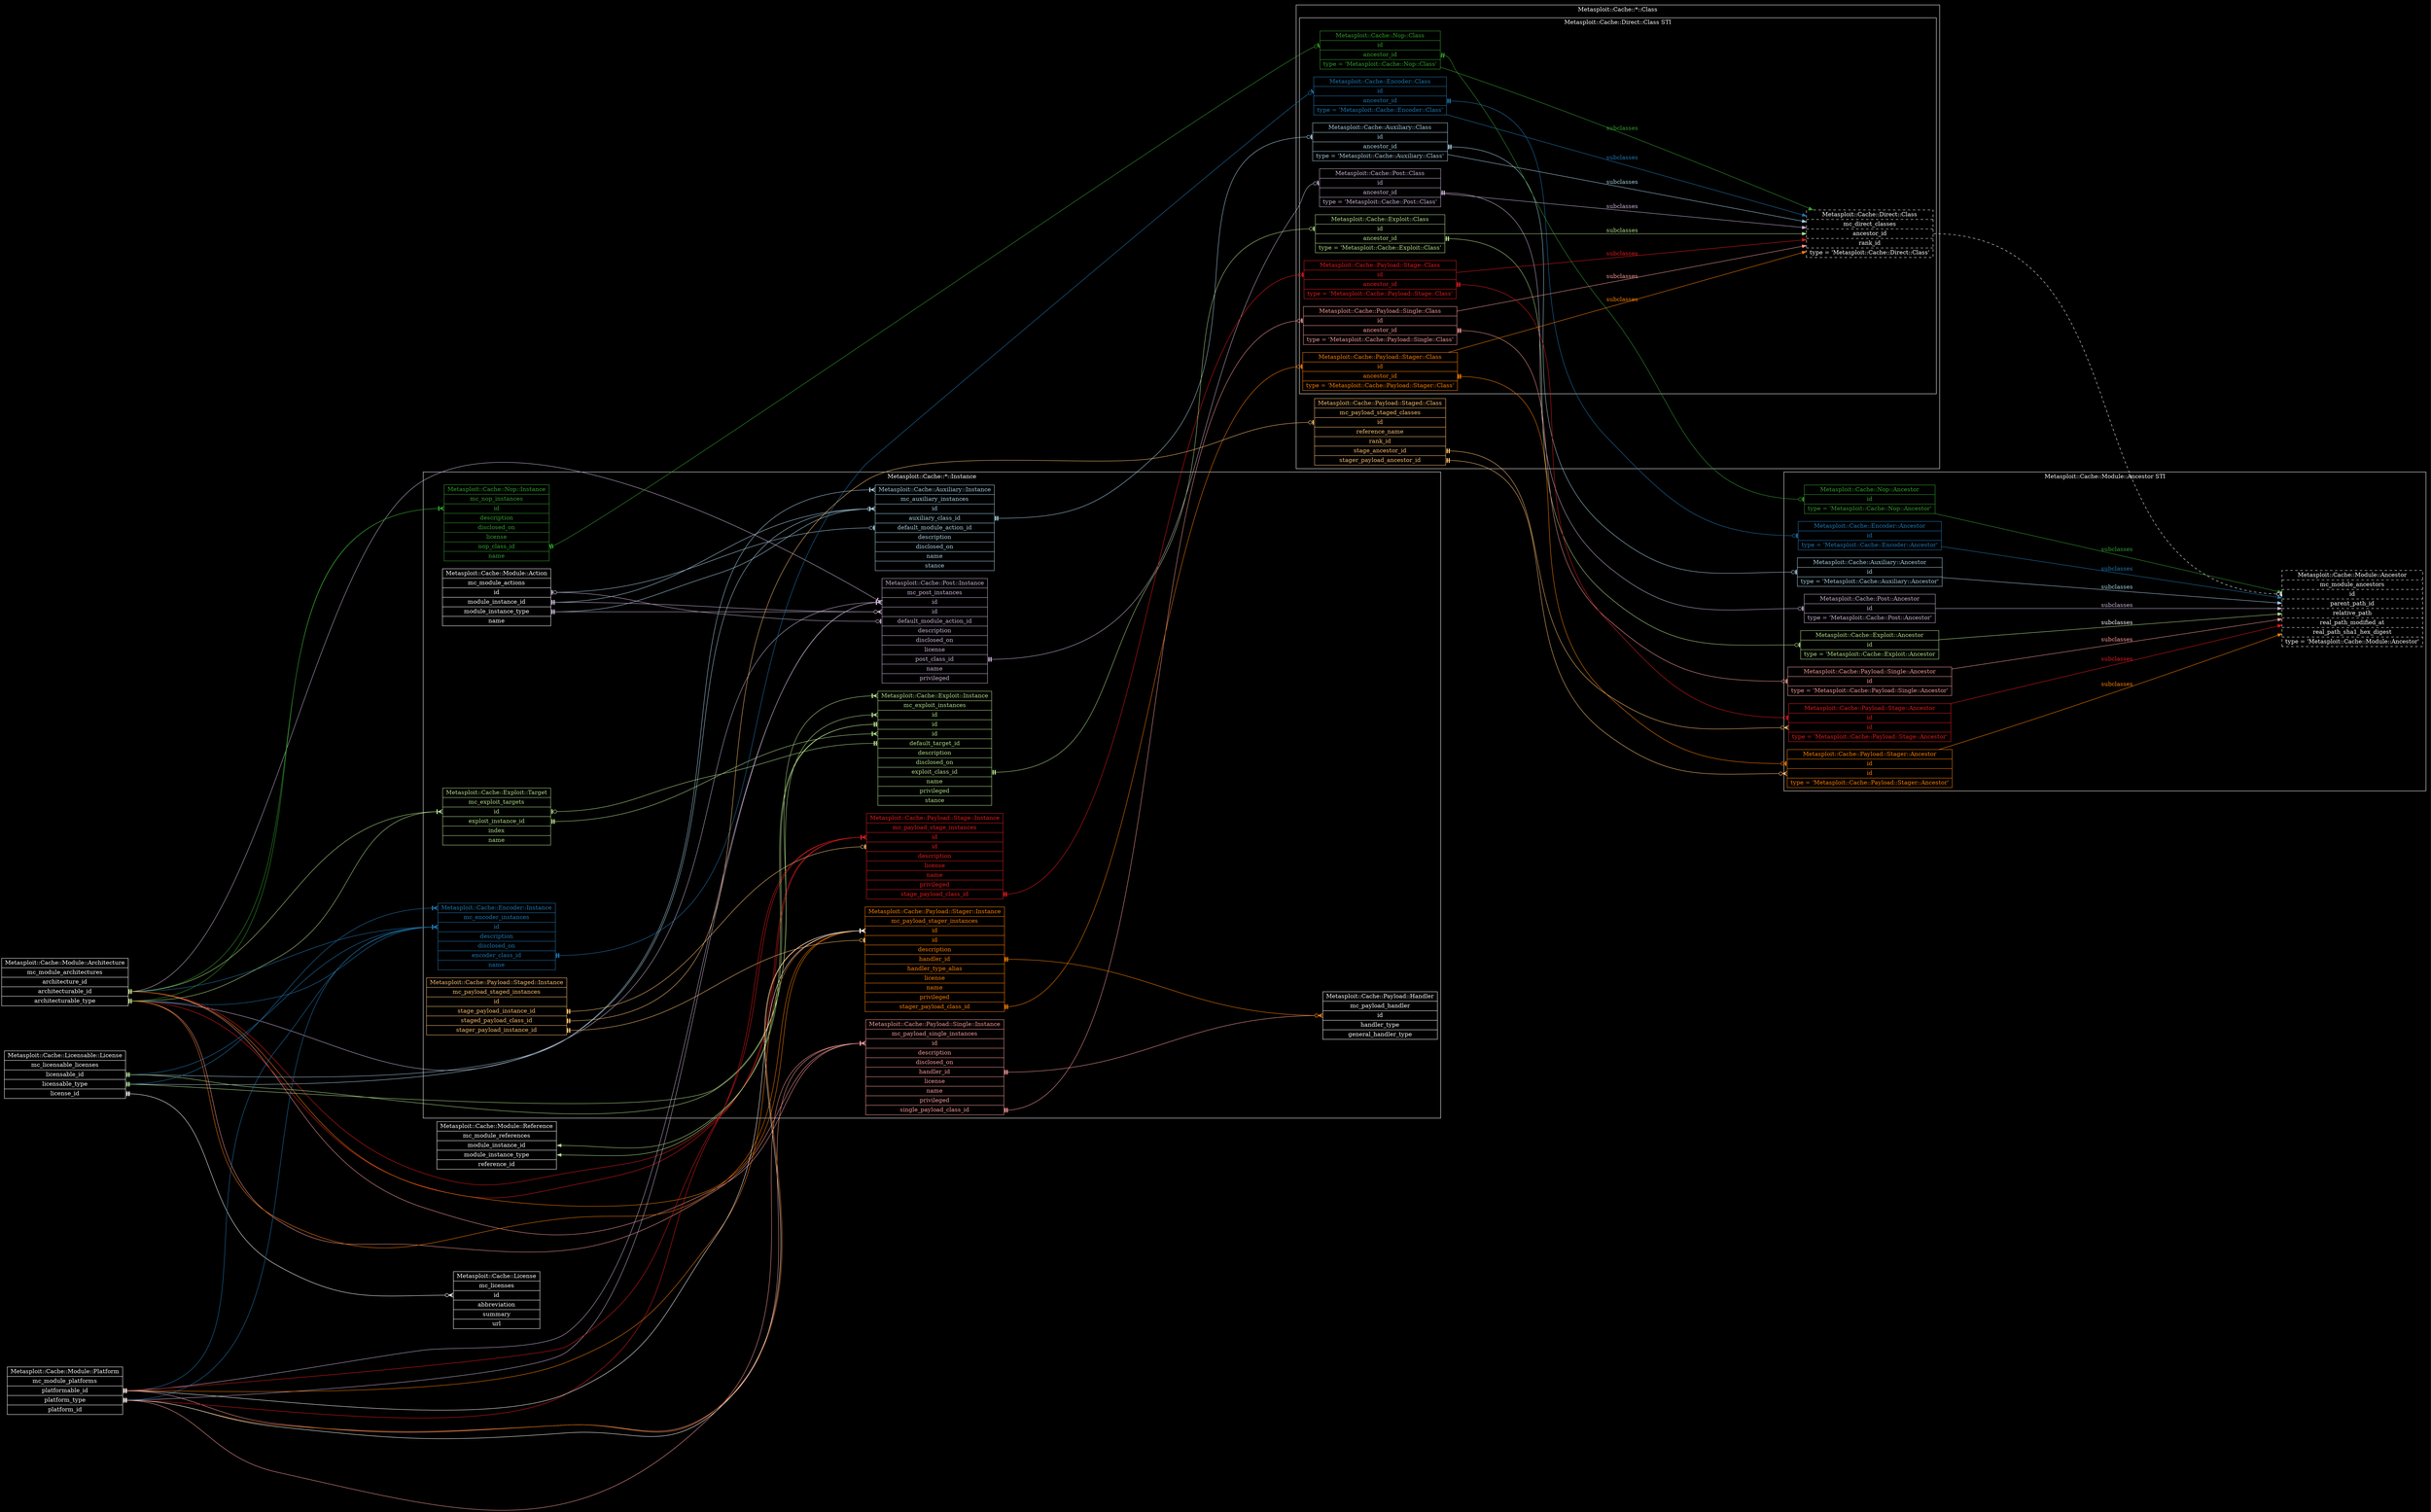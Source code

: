 digraph "metasploit-cache" {
  graph [
    bgcolor = "black"
    rankdir = "LR"
    ranksep = "10"
  ]
  node [
    color = "white"
    fontcolor = "white"
    shape = "record"
  ]
  edge [
    color = "white"
    fontcolor = "white"
  ]

  "Metasploit::Cache::Module::Action" [
    label = "Metasploit::Cache::Module::Action | mc_module_actions | <id>id | <module_instance_id>module_instance_id | <module_instance_type>module_instance_type | name"
  ]

  "Metasploit::Cache::Module::Action":module_instance_id, "Metasploit::Cache::Module::Action":module_instance_type -> "Metasploit::Cache::Auxiliary::Instance":id [
    arrowhead = "crowodot"
    arrowtail = "teetee"
    color = "/paired9/1"
    dir = "both"
  ]

  "Metasploit::Cache::Module::Action":module_instance_id, "Metasploit::Cache::Module::Action":module_instance_type -> "Metasploit::Cache::Post::Instance":id_for_action [
    arrowhead = "crowodot"
    arrowtail = "teetee"
    color = "/paired9/9"
    dir = "both"
  ]

  "Metasploit::Cache::Module::Architecture" [
    label = "Metasploit::Cache::Module::Architecture | mc_module_architectures | <architecture_id>architecture_id | <architecturable_id>architecturable_id | <architecturable_type>architecturable_type"
  ]

  "Metasploit::Cache::Module::Architecture":architecturable_id, "Metasploit::Cache::Module::Architecture":architecturable_type -> "Metasploit::Cache::Encoder::Instance":id [
    arrowhead = "crowtee"
    arrowtail = "teetee"
    color = "/paired9/2"
    dir = "both"
  ]

  "Metasploit::Cache::Module::Architecture":architecturable_id, "Metasploit::Cache::Module::Architecture":architecturable_type -> "Metasploit::Cache::Nop::Instance":id [
    arrowhead = "crowtee"
    arrowtail = "teetee"
    color = "/paired9/4"
    dir = "both"
  ]

  "Metasploit::Cache::Module::Architecture":architecturable_id, "Metasploit::Cache::Module::Architecture":architecturable_type -> "Metasploit::Cache::Payload::Single::Instance":id [
    arrowhead = "crowtee"
    arrowtail = "teetee"
    color = "/paired9/5"
    dir = "both"
  ]

  "Metasploit::Cache::Module::Architecture":architecturable_id, "Metasploit::Cache::Module::Architecture":architecturable_type -> "Metasploit::Cache::Payload::Stage::Instance":id [
    arrowhead = "crowtee"
    arrowtail = "teetee"
    color = "/paired9/6"
    dir = "both"
  ]

  "Metasploit::Cache::Module::Architecture":architecturable_id, "Metasploit::Cache::Module::Architecture":architecturable_type -> "Metasploit::Cache::Payload::Stager::Instance":id [
    arrowhead = "crowtee"
    arrowtail = "teetee"
    color = "/paired9/8"
    dir = "both"
  ]

  "Metasploit::Cache::Module::Architecture":architecturable_id, "Metasploit::Cache::Module::Architecture":architecturable_type -> "Metasploit::Cache::Post::Instance":id [
    arrowhead = "crowtee"
    arrowtail = "teetee"
    color = "/paired9/9"
    dir = "both"
  ]

  "Metasploit::Cache::Module::Architecture":architecturable_id, "Metasploit::Cache::Module::Architecture":architecturable_type -> "Metasploit::Cache::Exploit::Target":id [
    arrowhead = "crowtee"
    arrowtail = "teetee"
    color = "/paired9/3"
    dir = "both"
  ]

  "Metasploit::Cache::License" [
    label = "Metasploit::Cache::License | mc_licenses | <id>id | abbreviation | summary | url"
  ]

  "Metasploit::Cache::Licensable::License" [
    label = "Metasploit::Cache::Licensable::License | mc_licensable_licenses | <licensable_id>licensable_id | <licensable_type>licensable_type | <license_id>license_id"
  ]

  "Metasploit::Cache::Licensable::License":licensable_id -> "Metasploit::Cache::Auxiliary::Instance":id [
    arrowhead = "crowtee"
    arrowtail = "teetee"
    color = "/paired9/1"
    dir = "both"
  ]

  "Metasploit::Cache::Licensable::License":licensable_type -> "Metasploit::Cache::Auxiliary::Instance":type [
    arrowhead = "crowtee"
    arrowtail = "teetee"
    color = "/paired9/1"
    dir = "both"
  ]

  "Metasploit::Cache::Licensable::License":licensable_id -> "Metasploit::Cache::Encoder::Instance":id [
    arrowhead = "crowtee"
    arrowtail = "teetee"
    color = "/paired9/2"
    dir = "both"
  ]

  "Metasploit::Cache::Licensable::License":licensable_type -> "Metasploit::Cache::Encoder::Instance":type [
    arrowhead = "crowtee"
    arrowtail = "teetee"
    color = "/paired9/2"
    dir = "both"
  ]

  "Metasploit::Cache::Licensable::License":licensable_id -> "Metasploit::Cache::Exploit::Instance":id_for_licensable_id [
    arrowhead = "crowtee"
    arrowtail = "teetee"
    color = "/paired9/3"
    dir = "both"
  ]

  "Metasploit::Cache::Licensable::License":licensable_type -> "Metasploit::Cache::Exploit::Instance":type [
    arrowhead = "crowtee"
    arrowtail = "teetee"
    color = "/paired9/3"
    dir = "both"
  ]

  "Metasploit::Cache::Licensable::License":license_id -> "Metasploit::Cache::License":id [
    arrowhead = "crowodot"
    arrowtail = "teetee"
    dir = "both"
  ]

  "Metasploit::Cache::Payload::Handler" [
    label = "Metasploit::Cache::Payload::Handler | mc_payload_handler | <id>id | handler_type | general_handler_type"
  ]

  "Metasploit::Cache::Module::Platform" [
    label = "Metasploit::Cache::Module::Platform | mc_module_platforms | <platformable_id>platformable_id | <platformable_type>platform_type | <platform_id>platform_id"
  ]

  "Metasploit::Cache::Module::Platform":platformable_id, "Metasploit::Cache::Module::Platform":platformable_type -> "Metasploit::Cache::Encoder::Instance":id [
    arrowhead = "crowtee"
    arrowtail = "teetee"
    color = "/paired9/2"
    dir = "both"
  ]

  "Metasploit::Cache::Module::Platform":platformable_id, "Metasploit::Cache::Module::Platform":platformable_type -> "Metasploit::Cache::Payload::Single::Instance":id [
    arrowhead = "crowtee"
    arrowtail = "teetee"
    color = "/paired9/5"
    dir = "both"
  ]

  "Metasploit::Cache::Module::Platform":platformable_id, "Metasploit::Cache::Module::Platform":platformable_type -> "Metasploit::Cache::Payload::Stage::Instance":id [
    arrowhead = "crowtee"
    arrowtail = "teetee"
    color = "/paired9/6"
    dir = "both"
  ]

  "Metasploit::Cache::Module::Platform":platformable_id, "Metasploit::Cache::Module::Platform":platformable_type -> "Metasploit::Cache::Payload::Stager::Instance":id [
    arrowhead = "crowtee"
    arrowtail = "teetee"
    color = "/paired9/8"
    dir = "both"
  ]

  "Metasploit::Cache::Module::Platform":platformable_id, "Metasploit::Cache::Module::Platform":platformable_type -> "Metasploit::Cache::Post::Instance":id [
    arrowhead = "crowtee"
    arrowtail = "teetee"
    color = "/paired9/9"
    dir = "both"
  ]

  "Metasploit::Cache::Module::Platform":platformable_id, "Metasploit::Cache::Module::Platform":platformable_type -> "Metasploit::Cache::Payload::Stager::Instance":id [
    arrowhead = "crowtee"
    arrowtail = "teetee"
    dir = "both"
  ]

  "Metasploit::Cache::Module::Reference" [
    label = "Metasploit::Cache::Module::Reference | mc_module_references | <module_instance_id>module_instance_id | <module_instance_type>module_instance_type | <module_reference_id>reference_id"
  ]
 
  "Metasploit::Cache::Module::Reference":module_instance_id, "Metasploit::Cache::Module::Reference":module_instance_type -> "Metasploit::Cache::Exploit::Instance":id_to_module_instance [
    arrowhead = "crowtee"
    arrowhead = "teetee"
    color = "/paired9/3"
    dir = "both"
  ]

  "Metasploit::Cache::Exploit::Target" [
    color = "/paired9/3"
    fontcolor = "/paired9/3"
    label = "Metasploit::Cache::Exploit::Target | mc_exploit_targets | <id>id | <exploit_instance_id>exploit_instance_id | index | name"
  ]

  "Metasploit::Cache::Exploit::Target":exploit_instance_id -> "Metasploit::Cache::Exploit::Instance":id_to_exploit_instance_id [
    arrowhead = "crowtee"
    arrowtail = "teetee"
    color = "/paired9/3"
    dir = "both"
  ]

  subgraph cluster_mc_module_ancestors {
    color = "white"
    fontcolor = "white"
    label = "Metasploit::Cache::Module::Ancestor STI"

    "Metasploit::Cache::Module::Ancestor" [
      label = "Metasploit::Cache::Module::Ancestor | mc_module_ancestors | <id>id | <parent_path_id>parent_path_id | relative_path | real_path_modified_at | real_path_sha1_hex_digest | type = 'Metasploit::Cache::Module::Ancestor'"
      style = "dashed"
    ]

    "Metasploit::Cache::Auxiliary::Ancestor" [
      fontcolor = "/paired9/1"
      label = "Metasploit::Cache::Auxiliary::Ancestor | <id>id | type = 'Metasploit::Cache::Auxiliary::Ancestor'"
      color = "/paired9/1"
    ]

    "Metasploit::Cache::Auxiliary::Ancestor" -> "Metasploit::Cache::Module::Ancestor" [
      color = "/paired9/1"
      fontcolor = "/paired9/1"
      label = "subclasses"
    ]

    "Metasploit::Cache::Encoder::Ancestor" [
      color = "/paired9/2"
      fontcolor = "/paired9/2"
      label = "Metasploit::Cache::Encoder::Ancestor | <id>id | type = 'Metasploit::Cache::Encoder::Ancestor'"
    ]

    "Metasploit::Cache::Encoder::Ancestor" -> "Metasploit::Cache::Module::Ancestor" [
      color = "/paired9/2"
      fontcolor = "/paired9/2"
      label = "subclasses"
    ]

    "Metasploit::Cache::Exploit::Ancestor" [
      color = "/paired9/3"
      fontcolor = "/paired9/3"
      label = "Metasploit::Cache::Exploit::Ancestor | <id>id | type = 'Metasploit::Cache::Exploit::Ancestor"
    ]

    "Metasploit::Cache::Exploit::Ancestor" -> "Metasploit::Cache::Module::Ancestor" [
      color = "/paired9/3"
      fontcolot = "/paired9/3"
      label = "subclasses"
    ]

    "Metasploit::Cache::Nop::Ancestor" [
      color = "/paired9/4"
      fontcolor = "/paired9/4"
      label = "Metasploit::Cache::Nop::Ancestor | <id>id | type = 'Metasploit::Cache::Nop::Ancestor'"
    ]

    "Metasploit::Cache::Nop::Ancestor" -> "Metasploit::Cache::Module::Ancestor" [
      color = "/paired9/4"
      fontcolor = "/paired9/4"
      label = "subclasses"
    ]

    "Metasploit::Cache::Payload::Single::Ancestor" [
      color = "/paired9/5"
      fontcolor = "/paired9/5"
      label = "Metasploit::Cache::Payload::Single::Ancestor | <id>id | type = 'Metasploit::Cache::Payload::Single::Ancestor'"
    ]

    "Metasploit::Cache::Payload::Single::Ancestor" -> "Metasploit::Cache::Module::Ancestor" [
      color = "/paired9/5"
      fontcolor = "/paired9/5"
      label = "subclasses"
    ]

    "Metasploit::Cache::Payload::Stage::Ancestor" [
      color = "/paired9/6"
      fontcolor = "/paired9/6"
      label = "Metasploit::Cache::Payload::Stage::Ancestor | <id_to_ancestor_id>id | <id_to_stage_payload_ancestor_id>id | type = 'Metasploit::Cache::Payload::Stage::Ancestor'"
    ]

    "Metasploit::Cache::Payload::Stage::Ancestor" -> "Metasploit::Cache::Module::Ancestor" [
      color = "/paired9/6"
      fontcolor = "/paired9/6"
      label = "subclasses"
    ]

    "Metasploit::Cache::Payload::Stager::Ancestor" [
      color = "/paired9/8"
      fontcolor = "/paired9/8"
      label = "Metasploit::Cache::Payload::Stager::Ancestor | <id_to_ancestor_id>id | <id_to_stager_payload_ancestor_id>id | type = 'Metasploit::Cache::Payload::Stager::Ancestor'"
    ]

    "Metasploit::Cache::Payload::Stager::Ancestor" -> "Metasploit::Cache::Module::Ancestor" [
      color = "/paired9/8"
      fontcolor = "/paired9/8"
      label = "subclasses"
    ]

    "Metasploit::Cache::Post::Ancestor" [
      color = "/paired9/9"
      fontcolor = "/paired9/9"
      label = "Metasploit::Cache::Post::Ancestor | <id>id | type = 'Metasploit::Cache::Post::Ancestor'"
    ]

    "Metasploit::Cache::Post::Ancestor" -> "Metasploit::Cache::Module::Ancestor" [
      color = "/paired9/9"
      fontcolor = "/paired9/9"
      label = "subclasses"
    ]
  }

  subgraph cluster_metasploit_cache_class {
    color = "white"
    fontcolor = "white"
    label = "Metasploit::Cache::*::Class"

    subgraph cluster_metasploit_cache_direct_class {
      color = "white"
      fontcolor = "white"

      label = "Metasploit::Cache::Direct::Class STI"

      "Metasploit::Cache::Direct::Class" [
        label = "Metasploit::Cache::Direct::Class | mc_direct_classes | <ancestor_id>ancestor_id | <rank_id>rank_id | type = 'Metasploit::Cache::Direct::Class'"
        style = "dashed"
      ]

      "Metasploit::Cache::Direct::Class":ancestor_id -> "Metasploit::Cache::Module::Ancestor":id [
        arrowhead = "teeodot"
        arrowtail = "teetee"
        style = "dashed"
      ]

      "Metasploit::Cache::Auxiliary::Class" [
        color = "/paired9/1"
        fontcolor = "/paired9/1"
        label = "Metasploit::Cache::Auxiliary::Class | <id>id | <ancestor_id>ancestor_id | type = 'Metasploit::Cache::Auxiliary::Class'"
      ]

      "Metasploit::Cache::Auxiliary::Class" -> "Metasploit::Cache::Direct::Class" [
        color = "/paired9/1"
        fontcolor = "/paired9/1"
        label = "subclasses"
      ]

      "Metasploit::Cache::Auxiliary::Class":ancestor_id -> "Metasploit::Cache::Auxiliary::Ancestor":id [
        arrowhead = "teeodot"
        arrowtail = "teetee"
        color = "/paired9/1"
        dir = "both"
      ]

      "Metasploit::Cache::Encoder::Class" [
        color = "/paired9/2"
        fontcolor = "/paired9/2"
        label = "Metasploit::Cache::Encoder::Class | <id>id | <ancestor_id>ancestor_id | type = 'Metasploit::Cache::Encoder::Class'"
      ]

      "Metasploit::Cache::Encoder::Class" -> "Metasploit::Cache::Direct::Class" [
        color = "/paired9/2"
        fontcolor = "/paired9/2"
        label = "subclasses"
      ]

      "Metasploit::Cache::Encoder::Class":ancestor_id -> "Metasploit::Cache::Encoder::Ancestor":id [
        arrowhead = "teeodot"
        arrowtail = "teetee"
        color = "/paired9/2"
        dir = "both"
      ]

      "Metasploit::Cache::Exploit::Class" [
        color = "/paired9/3"
        fontcolor = "/paired9/3"
        label = "Metasploit::Cache::Exploit::Class | <id>id | <ancestor_id>ancestor_id | type = 'Metasploit::Cache::Exploit::Class'"
      ]

      "Metasploit::Cache::Exploit::Class" -> "Metasploit::Cache::Direct::Class" [
        color = "/paired9/3"
        fontcolor = "/paired9/3"
        label = "subclasses"
      ]

      "Metasploit::Cache::Exploit::Class":ancestor_id -> "Metasploit::Cache::Exploit::Ancestor":id [
        arrowhead = "teeodot"
        arrowtail = "teetee"
        color = "/paired9/3"
        dir = "both"
      ]

      "Metasploit::Cache::Nop::Class" [
        color = "/paired9/4"
        fontcolor = "/paired9/4"
        label = "Metasploit::Cache::Nop::Class | <id>id | <ancestor_id>ancestor_id | type = 'Metasploit::Cache::Nop::Class'"
      ]

      "Metasploit::Cache::Nop::Class" -> "Metasploit::Cache::Direct::Class" [
        color = "/paired9/4"
        fontcolor = "/paired9/4"
        label = "subclasses"
      ]

      "Metasploit::Cache::Nop::Class":ancestor_id -> "Metasploit::Cache::Nop::Ancestor":id [
        arrowhead = "teeodot"
        arrowtail = "teetee"
        color = "/paired9/4"
        dir = "both"
      ]

      "Metasploit::Cache::Payload::Single::Class" [
        color = "/paired9/5"
        fontcolor = "/paired9/5"
        label = "Metasploit::Cache::Payload::Single::Class | <id>id | <ancestor_id>ancestor_id | type = 'Metasploit::Cache::Payload::Single::Class'"
      ]

      "Metasploit::Cache::Payload::Single::Class" -> "Metasploit::Cache::Direct::Class" [
        color = "/paired9/5"
        fontcolor = "/paired9/5"
        label = "subclasses"
      ]

      "Metasploit::Cache::Payload::Single::Class":ancestor_id -> "Metasploit::Cache::Payload::Single::Ancestor":id [
        arrowhead = "teeodot"
        arrowtail = "teetee"
        color = "/paired9/5"
        dir = "both"
      ]

      "Metasploit::Cache::Payload::Stage::Class" [
        color = "/paired9/6"
        fontcolor = "/paired9/6"
        label = "Metasploit::Cache::Payload::Stage::Class | <id>id | <ancestor_id>ancestor_id | type = 'Metasploit::Cache::Payload::Stage::Class'"
      ]

      "Metasploit::Cache::Payload::Stage::Class" -> "Metasploit::Cache::Direct::Class" [
        color = "/paired9/6"
        fontcolor = "/paired9/6"
        label = "subclasses"
      ]

      "Metasploit::Cache::Payload::Stage::Class":ancestor_id -> "Metasploit::Cache::Payload::Stage::Ancestor":id_to_ancestor_id [
        arrowhead = "teeodot"
        arrowtail = "teetee"
        color = "/paired9/6"
        dir = "both"
      ]


      "Metasploit::Cache::Payload::Stager::Class" [
        color = "/paired9/8"
        fontcolor = "/paired9/8"
        label = "Metasploit::Cache::Payload::Stager::Class | <id>id | <ancestor_id>ancestor_id | type = 'Metasploit::Cache::Payload::Stager::Class'"
      ]

      "Metasploit::Cache::Payload::Stager::Class" -> "Metasploit::Cache::Direct::Class" [
        color = "/paired9/8"
        fontcolor = "/paired9/8"
        label = "subclasses"
      ]

      "Metasploit::Cache::Payload::Stager::Class":ancestor_id -> "Metasploit::Cache::Payload::Stager::Ancestor":id_to_ancestor_id [
        arrowhead = "teeodot"
        arrowtail = "teetee"
        color = "/paired9/8"
        dir = "both"
      ]

      "Metasploit::Cache::Post::Class" [
        color = "/paired9/9"
        fontcolor = "/paired9/9"
        label = "Metasploit::Cache::Post::Class | <id>id | <ancestor_id>ancestor_id | type = 'Metasploit::Cache::Post::Class'"
      ]

      "Metasploit::Cache::Post::Class" -> "Metasploit::Cache::Direct::Class" [
        color = "/paired9/9"
        fontcolor = "/paired9/9"
        label = "subclasses"
      ]

      "Metasploit::Cache::Post::Class":ancestor_id -> "Metasploit::Cache::Post::Ancestor":id [
        arrowhead = "teeodot"
        arrowtail = "teetee"
        color = "/paired9/9"
        dir = "both"
      ]
    }

    "Metasploit::Cache::Payload::Staged::Class" [
      color = "/paired9/7"
      fontcolor = "/paired9/7"
      label = "Metasploit::Cache::Payload::Staged::Class | mc_payload_staged_classes | <id>id | reference_name | <rank_id>rank_id | <stage_payload_ancestor_id>stage_ancestor_id | <stager_payload_ancestor_id>stager_payload_ancestor_id"
    ]

    "Metasploit::Cache::Payload::Staged::Class":stage_payload_ancestor_id -> "Metasploit::Cache::Payload::Stage::Ancestor":id_to_stage_payload_ancestor_id [
      arrowhead = "crowodot"
      arrowtail = "teetee"
      color = "/paired9/7"
      dir = "both"
    ]

    "Metasploit::Cache::Payload::Staged::Class":stager_payload_ancestor_id -> "Metasploit::Cache::Payload::Stager::Ancestor":id_to_stager_payload_ancestor_id [
        arrowhead = "crowodot"
        arrowtail = "teetee"
        color = "/paired9/7"
        dir = "both"
    ]
  }

  subgraph cluster_metasploit_cache_instance {
    color = "white"
    fontcolor = "white"
    label = "Metasploit::Cache::*::Instance"

    "Metasploit::Cache::Auxiliary::Instance" [
      color = "/paired9/1"
      fontcolor = "/paired9/1"
      label = "<type>Metasploit::Cache::Auxiliary::Instance | mc_auxiliary_instances | <id>id | <auxiliary_class_id>auxiliary_class_id | <default_module_action_id>default_module_action_id | description | disclosed_on | name | stance"
    ]

    "Metasploit::Cache::Auxiliary::Instance":auxiliary_class_id -> "Metasploit::Cache::Auxiliary::Class":id [
      arrowhead = "teeodot"
      arrowtail = "teetee"
      color = "/paired9/1"
      dir = "both"
    ]

    "Metasploit::Cache::Auxiliary::Instance":default_module_action_id -> "Metasploit::Cache::Module::Action":id [
      arrowhead = "teeodot"
      arrowtail = "teeodot"
      color = "/paired9/1"
      dir = "both"
    ]

    "Metasploit::Cache::Encoder::Instance" [
      color = "/paired9/2"
      fontcolor = "/paired9/2"
      label = "<type>Metasploit::Cache::Encoder::Instance | mc_encoder_instances | <id>id | description | disclosed_on | <encoder_class_id>encoder_class_id | name"
    ]

    "Metasploit::Cache::Encoder::Instance":encoder_class_id -> "Metasploit::Cache::Encoder::Class":id [
      arrowhead = "teeodot"
      arrowtail = "teetee"
      color = "/paired9/2"
      dir = "both"
    ]

    "Metasploit::Cache::Exploit::Instance" [
      color = "/paired9/3"
      fontcolor = "/paired9/3"
      label = "<type>Metasploit::Cache::Exploit::Instance | mc_exploit_instances | <id_for_licensable_id>id | <id_to_module_instance>id | <id_to_exploit_instance_id>id | <default_target_id>default_target_id | description | disclosed_on | <exploit_class_id>exploit_class_id | name | privileged | stance"
    ]

    "Metasploit::Cache::Exploit::Instance":default_target_id -> "Metasploit::Cache::Exploit::Target":id [
      arrowhead = "teeodot"
      arrowtail = "teetee"
      color = "/paired9/3"
      dir = "both"
    ]

    "Metasploit::Cache::Exploit::Instance":exploit_class_id -> "Metasploit::Cache::Exploit::Class":id [
      arrowhead = "teeodot"
      arrowtail = "teetee"
      color = "/paired9/3"
      dir = "both"
    ]

    "Metasploit::Cache::Nop::Instance" [
      color = "/paired9/4"
      fontcolor = "/paired9/4"
      label = "Metasploit::Cache::Nop::Instance | mc_nop_instances | <id>id | description | disclosed_on | license | <nop_class_id>nop_class_id | name"
    ]

    "Metasploit::Cache::Nop::Instance":nop_class_id -> "Metasploit::Cache::Nop::Class":id [
      arrowhead = "teeodot"
      arrowtail = "teetee"
      color = "/paired9/4"
      dir = "both"
    ]

    "Metasploit::Cache::Payload::Single::Instance" [
      color = "/paired9/5"
      fontcolor = "/paired9/5"
      label = "Metasploit::Cache::Payload::Single::Instance | mc_payload_single_instances | <id>id | description | disclosed_on | <handler_id>handler_id | license | name | privileged | <single_payload_class_id>single_payload_class_id"
    ]

    "Metasploit::Cache::Payload::Single::Instance":handler_id -> "Metasploit::Cache::Payload::Handler":id [
      arrowhead = "crowodot"
      arrowtail = "teetee"
      color = "/paired9/5"
      dir = "both"
    ]

    "Metasploit::Cache::Payload::Single::Instance":single_payload_class_id -> "Metasploit::Cache::Payload::Single::Class":id [
      arrowhead = "teeodot"
      arrowtail = "teetee"
      color = "/paired9/5"
      dir = "both"
    ]

    "Metasploit::Cache::Payload::Stage::Instance" [
      color = "/paired9/6"
      fontcolor = "/paired9/6"
      label = "Metasploit::Cache::Payload::Stage::Instance | mc_payload_stage_instances | <id>id | <id_for_stage_payload_instance_id>id | description | license | name | privileged | <stage_payload_class_id>stage_payload_class_id"
    ]

    "Metasploit::Cache::Payload::Stage::Instance":stage_payload_class_id -> "Metasploit::Cache::Payload::Stage::Class":id [
      arrowhead = "teeodot"
      arrowtail = "teetee"
      color = "/paired9/6"
      dir = "both"
    ]

    "Metasploit::Cache::Payload::Staged::Instance" [
      color = "/paired9/7"
      fontcolor = "/paired9/7"
      label = "Metasploit::Cache::Payload::Staged::Instance | mc_payload_staged_instances | <id>id | <stage_payload_instance_id>stage_payload_instance_id | <staged_payload_class_id>staged_payload_class_id | <stager_payload_instance_id>stager_payload_instance_id"
    ]

    "Metasploit::Cache::Payload::Staged::Instance":stage_payload_instance_id -> "Metasploit::Cache::Payload::Stage::Instance":id_for_stage_payload_instance_id [
      arrowhead = "teeodot"
      arrowtail = "teetee"
      color = "/paired9/7"
      dir = "both"
    ]

    "Metasploit::Cache::Payload::Staged::Instance":staged_payload_class_id -> "Metasploit::Cache::Payload::Staged::Class":id [
      arrowhead = "teeodot"
      arrowtail = "teetee"
      color = "/paired9/7"
      dir = "both"
    ]

    "Metasploit::Cache::Payload::Staged::Instance":stager_payload_instance_id -> "Metasploit::Cache::Payload::Stager::Instance":id_for_stager_payload_instance_id [
      arrowhead = "teeodot"
      arrowtail = "teetee"
      color = "/paired9/7"
      dir = "both"
    ]

    "Metasploit::Cache::Payload::Stager::Instance" [
      color = "/paired9/8"
      fontcolor = "/paired9/8"
      label = "Metasploit::Cache::Payload::Stager::Instance | mc_payload_stager_instances | <id>id | <id_for_stager_payload_instance_id>id | description | <handler_id>handler_id | handler_type_alias | license | name | privileged | <stager_payload_class_id>stager_payload_class_id"
    ]

    "Metasploit::Cache::Payload::Stager::Instance":handler_id -> "Metasploit::Cache::Payload::Handler":id [
      arrowhead = "crowodot"
      arrowtail = "teetee"
      color = "/paired9/8"
      dir = "both"
    ]

    "Metasploit::Cache::Payload::Stager::Instance":stager_payload_class_id -> "Metasploit::Cache::Payload::Stager::Class":id [
      arrowhead = "teeodot"
      arrowtail = "teetee"
      color = "/paired9/8"
      dir = "both"
    ]

    "Metasploit::Cache::Post::Instance" [
      color = "/paired9/9"
      fontcolor = "/paired9/9"
      label = "Metasploit::Cache::Post::Instance | mc_post_instances | <id>id | <id_for_action>id | <default_module_action_id>default_module_action_id | description | disclosed_on | license | <post_class_id>post_class_id | name | privileged"
    ]

    "Metasploit::Cache::Post::Instance":default_module_action_id -> "Metasploit::Cache::Module::Action":id [
      arrowhead = "teeodot"
      arrowtail = "teeodot"
      color = "/paired9/9"
      dir = "both"
    ]

    "Metasploit::Cache::Post::Instance":post_class_id -> "Metasploit::Cache::Post::Class":id [
      arrowhead = "teeodot"
      arrowtail = "teetee"
      color = "/paired9/9"
      dir = "both"
    ]
  }
}